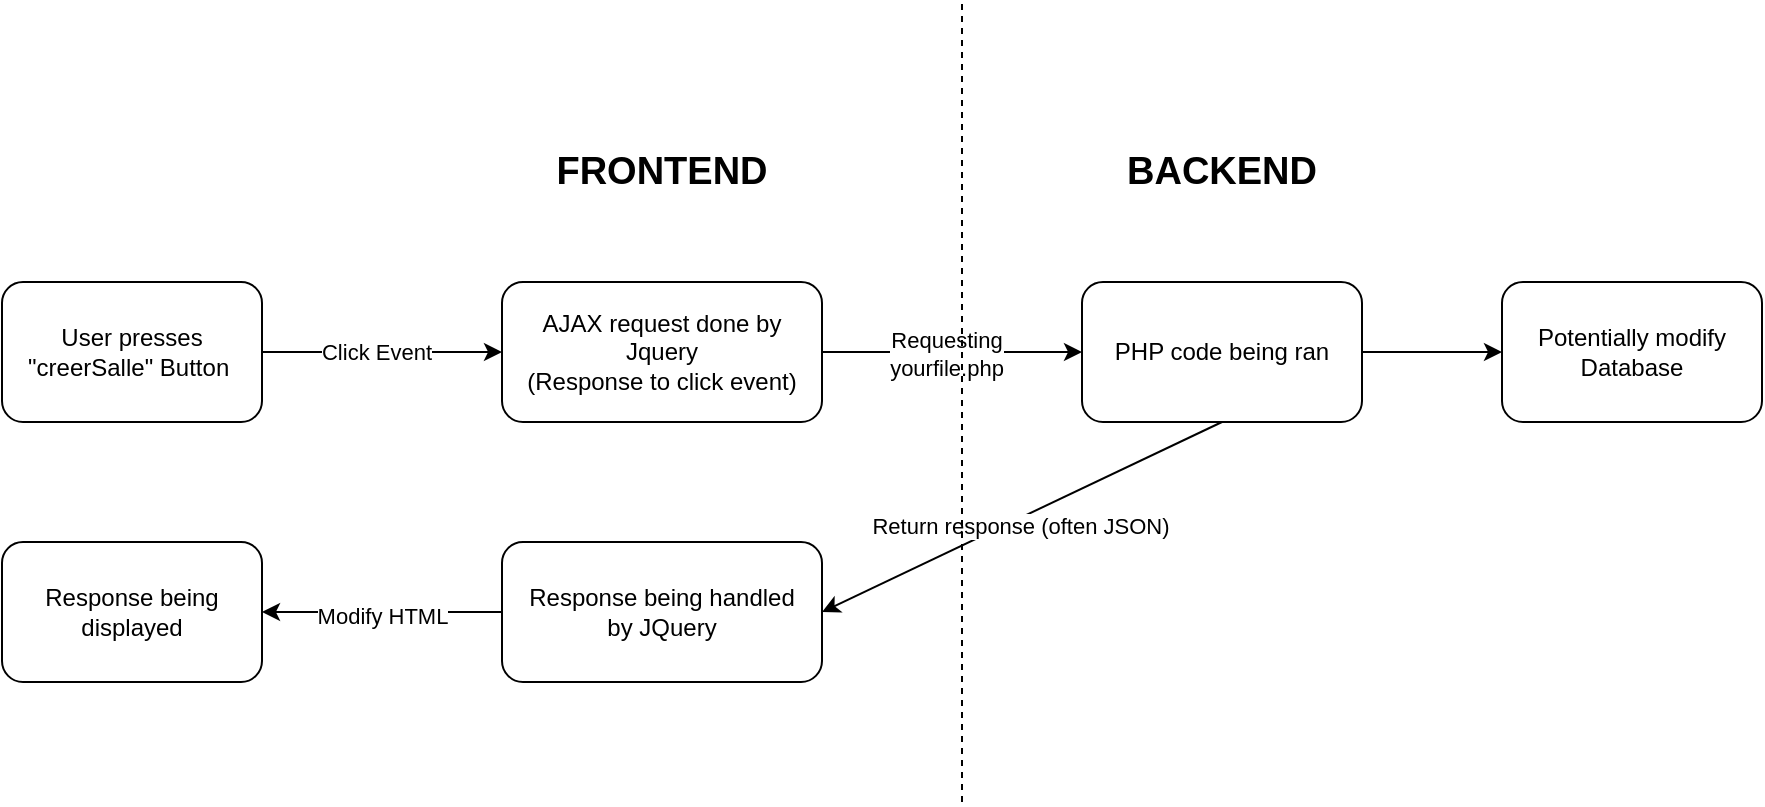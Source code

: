 <mxfile version="22.1.16" type="google">
  <diagram name="Page-1" id="Pazl7Z2IVoeTFI33NHh0">
    <mxGraphModel grid="1" page="1" gridSize="10" guides="1" tooltips="1" connect="1" arrows="1" fold="1" pageScale="1" pageWidth="850" pageHeight="1100" math="0" shadow="0">
      <root>
        <mxCell id="0" />
        <mxCell id="1" parent="0" />
        <mxCell id="nnRPWwqMkp00ejc3JhD--2" value="User presses &quot;creerSalle&quot;&amp;nbsp;&lt;span style=&quot;background-color: initial;&quot;&gt;Button&amp;nbsp;&lt;/span&gt;" style="rounded=1;whiteSpace=wrap;html=1;" vertex="1" parent="1">
          <mxGeometry x="110" y="240" width="130" height="70" as="geometry" />
        </mxCell>
        <mxCell id="nnRPWwqMkp00ejc3JhD--3" value="AJAX request done by Jquery&lt;br&gt;(Response to click event)" style="rounded=1;whiteSpace=wrap;html=1;" vertex="1" parent="1">
          <mxGeometry x="360" y="240" width="160" height="70" as="geometry" />
        </mxCell>
        <mxCell id="nnRPWwqMkp00ejc3JhD--4" value="" style="endArrow=classic;html=1;rounded=0;exitX=1;exitY=0.5;exitDx=0;exitDy=0;entryX=0;entryY=0.5;entryDx=0;entryDy=0;" edge="1" parent="1" source="nnRPWwqMkp00ejc3JhD--2" target="nnRPWwqMkp00ejc3JhD--3">
          <mxGeometry width="50" height="50" relative="1" as="geometry">
            <mxPoint x="240" y="210" as="sourcePoint" />
            <mxPoint x="290" y="160" as="targetPoint" />
          </mxGeometry>
        </mxCell>
        <mxCell id="nnRPWwqMkp00ejc3JhD--6" value="Click Event" style="edgeLabel;html=1;align=center;verticalAlign=middle;resizable=0;points=[];" connectable="0" vertex="1" parent="nnRPWwqMkp00ejc3JhD--4">
          <mxGeometry x="-0.05" relative="1" as="geometry">
            <mxPoint as="offset" />
          </mxGeometry>
        </mxCell>
        <mxCell id="nnRPWwqMkp00ejc3JhD--7" value="PHP code being ran" style="rounded=1;whiteSpace=wrap;html=1;" vertex="1" parent="1">
          <mxGeometry x="650" y="240" width="140" height="70" as="geometry" />
        </mxCell>
        <mxCell id="nnRPWwqMkp00ejc3JhD--8" value="Potentially modify&lt;br&gt;Database" style="rounded=1;whiteSpace=wrap;html=1;" vertex="1" parent="1">
          <mxGeometry x="860" y="240" width="130" height="70" as="geometry" />
        </mxCell>
        <mxCell id="nnRPWwqMkp00ejc3JhD--9" value="" style="endArrow=classic;html=1;rounded=0;entryX=0;entryY=0.5;entryDx=0;entryDy=0;exitX=1;exitY=0.5;exitDx=0;exitDy=0;" edge="1" parent="1" source="nnRPWwqMkp00ejc3JhD--3" target="nnRPWwqMkp00ejc3JhD--7">
          <mxGeometry width="50" height="50" relative="1" as="geometry">
            <mxPoint x="520" y="280" as="sourcePoint" />
            <mxPoint x="570" y="230" as="targetPoint" />
          </mxGeometry>
        </mxCell>
        <mxCell id="nnRPWwqMkp00ejc3JhD--10" value="Requesting&lt;br&gt;yourfile.php" style="edgeLabel;html=1;align=center;verticalAlign=middle;resizable=0;points=[];" connectable="0" vertex="1" parent="nnRPWwqMkp00ejc3JhD--9">
          <mxGeometry x="-0.054" y="-1" relative="1" as="geometry">
            <mxPoint as="offset" />
          </mxGeometry>
        </mxCell>
        <mxCell id="nnRPWwqMkp00ejc3JhD--11" value="Response being handled&lt;br&gt;by JQuery" style="rounded=1;whiteSpace=wrap;html=1;" vertex="1" parent="1">
          <mxGeometry x="360" y="370" width="160" height="70" as="geometry" />
        </mxCell>
        <mxCell id="nnRPWwqMkp00ejc3JhD--12" value="" style="endArrow=classic;html=1;rounded=0;entryX=0;entryY=0.5;entryDx=0;entryDy=0;" edge="1" parent="1" target="nnRPWwqMkp00ejc3JhD--8">
          <mxGeometry width="50" height="50" relative="1" as="geometry">
            <mxPoint x="790" y="275" as="sourcePoint" />
            <mxPoint x="840" y="230" as="targetPoint" />
          </mxGeometry>
        </mxCell>
        <mxCell id="nnRPWwqMkp00ejc3JhD--13" value="" style="endArrow=classic;html=1;rounded=0;entryX=1;entryY=0.5;entryDx=0;entryDy=0;exitX=0.5;exitY=1;exitDx=0;exitDy=0;" edge="1" parent="1" source="nnRPWwqMkp00ejc3JhD--7" target="nnRPWwqMkp00ejc3JhD--11">
          <mxGeometry width="50" height="50" relative="1" as="geometry">
            <mxPoint x="640" y="360" as="sourcePoint" />
            <mxPoint x="690" y="310" as="targetPoint" />
          </mxGeometry>
        </mxCell>
        <mxCell id="nnRPWwqMkp00ejc3JhD--17" value="Return response (often JSON)" style="edgeLabel;html=1;align=center;verticalAlign=middle;resizable=0;points=[];" connectable="0" vertex="1" parent="nnRPWwqMkp00ejc3JhD--13">
          <mxGeometry x="0.026" y="4" relative="1" as="geometry">
            <mxPoint y="-1" as="offset" />
          </mxGeometry>
        </mxCell>
        <mxCell id="nnRPWwqMkp00ejc3JhD--14" value="Response being displayed" style="rounded=1;whiteSpace=wrap;html=1;" vertex="1" parent="1">
          <mxGeometry x="110" y="370" width="130" height="70" as="geometry" />
        </mxCell>
        <mxCell id="nnRPWwqMkp00ejc3JhD--15" value="" style="endArrow=classic;html=1;rounded=0;entryX=1;entryY=0.5;entryDx=0;entryDy=0;exitX=0;exitY=0.5;exitDx=0;exitDy=0;" edge="1" parent="1" source="nnRPWwqMkp00ejc3JhD--11" target="nnRPWwqMkp00ejc3JhD--14">
          <mxGeometry width="50" height="50" relative="1" as="geometry">
            <mxPoint x="280" y="430" as="sourcePoint" />
            <mxPoint x="330" y="380" as="targetPoint" />
          </mxGeometry>
        </mxCell>
        <mxCell id="nnRPWwqMkp00ejc3JhD--16" value="Modify HTML" style="edgeLabel;html=1;align=center;verticalAlign=middle;resizable=0;points=[];" connectable="0" vertex="1" parent="nnRPWwqMkp00ejc3JhD--15">
          <mxGeometry y="2" relative="1" as="geometry">
            <mxPoint as="offset" />
          </mxGeometry>
        </mxCell>
        <mxCell id="nnRPWwqMkp00ejc3JhD--18" value="&lt;b&gt;&lt;font style=&quot;font-size: 19px;&quot;&gt;FRONTEND&lt;/font&gt;&lt;/b&gt;" style="text;html=1;strokeColor=none;fillColor=none;align=center;verticalAlign=middle;whiteSpace=wrap;rounded=0;" vertex="1" parent="1">
          <mxGeometry x="410" y="170" width="60" height="30" as="geometry" />
        </mxCell>
        <mxCell id="nnRPWwqMkp00ejc3JhD--19" value="&lt;b&gt;&lt;font style=&quot;font-size: 19px;&quot;&gt;BACKEND&lt;/font&gt;&lt;/b&gt;" style="text;html=1;strokeColor=none;fillColor=none;align=center;verticalAlign=middle;whiteSpace=wrap;rounded=0;" vertex="1" parent="1">
          <mxGeometry x="690" y="170" width="60" height="30" as="geometry" />
        </mxCell>
        <mxCell id="nnRPWwqMkp00ejc3JhD--20" value="" style="endArrow=none;html=1;rounded=0;dashed=1;" edge="1" parent="1">
          <mxGeometry width="50" height="50" relative="1" as="geometry">
            <mxPoint x="590" y="500" as="sourcePoint" />
            <mxPoint x="590" y="100" as="targetPoint" />
          </mxGeometry>
        </mxCell>
      </root>
    </mxGraphModel>
  </diagram>
</mxfile>
